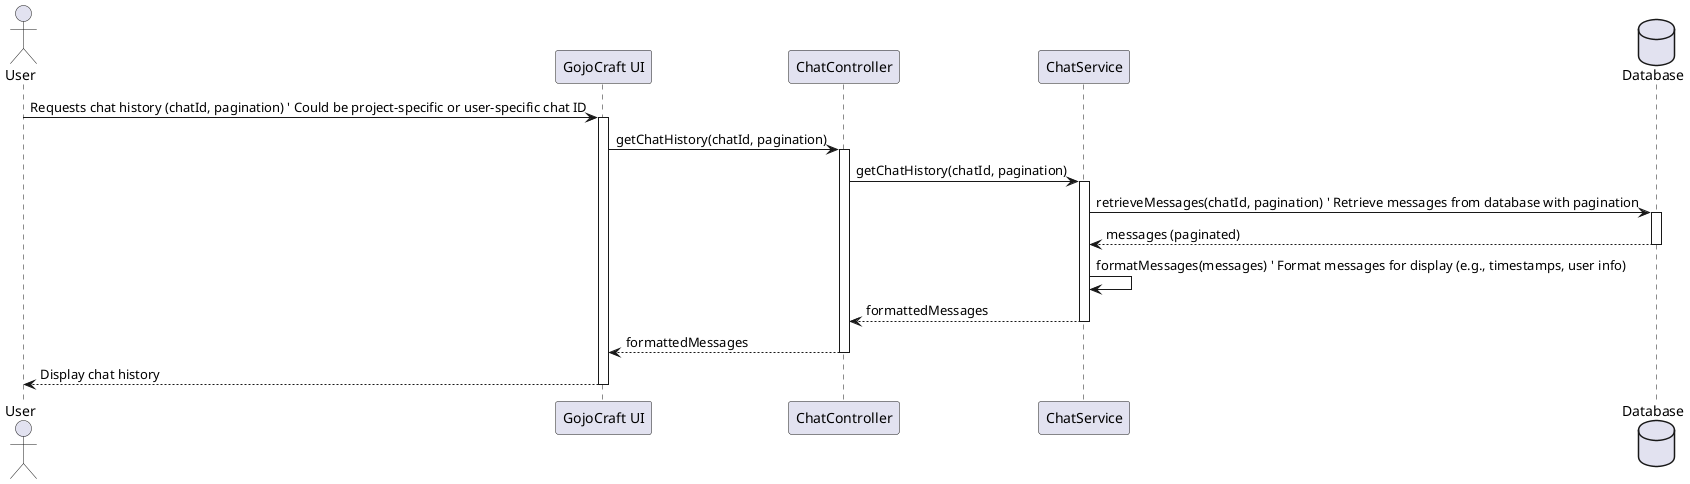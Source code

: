 @startuml
actor User as U
participant "GojoCraft UI" as UI
participant "ChatController" as CC
participant "ChatService" as CS
database Database

U -> UI: Requests chat history (chatId, pagination) ' Could be project-specific or user-specific chat ID
activate UI
UI -> CC: getChatHistory(chatId, pagination)
activate CC
CC -> CS: getChatHistory(chatId, pagination)
activate CS
CS -> Database: retrieveMessages(chatId, pagination) ' Retrieve messages from database with pagination
activate Database
Database --> CS: messages (paginated)
deactivate Database
CS -> CS: formatMessages(messages) ' Format messages for display (e.g., timestamps, user info)
CS --> CC: formattedMessages
deactivate CS
CC --> UI: formattedMessages
deactivate CC
UI --> U: Display chat history
deactivate UI

@endumls